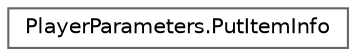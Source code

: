 digraph "クラス階層図"
{
 // LATEX_PDF_SIZE
  bgcolor="transparent";
  edge [fontname=Helvetica,fontsize=10,labelfontname=Helvetica,labelfontsize=10];
  node [fontname=Helvetica,fontsize=10,shape=box,height=0.2,width=0.4];
  rankdir="LR";
  Node0 [id="Node000000",label="PlayerParameters.PutItemInfo",height=0.2,width=0.4,color="grey40", fillcolor="white", style="filled",URL="$struct_player_parameters_1_1_put_item_info.html",tooltip=" "];
}
